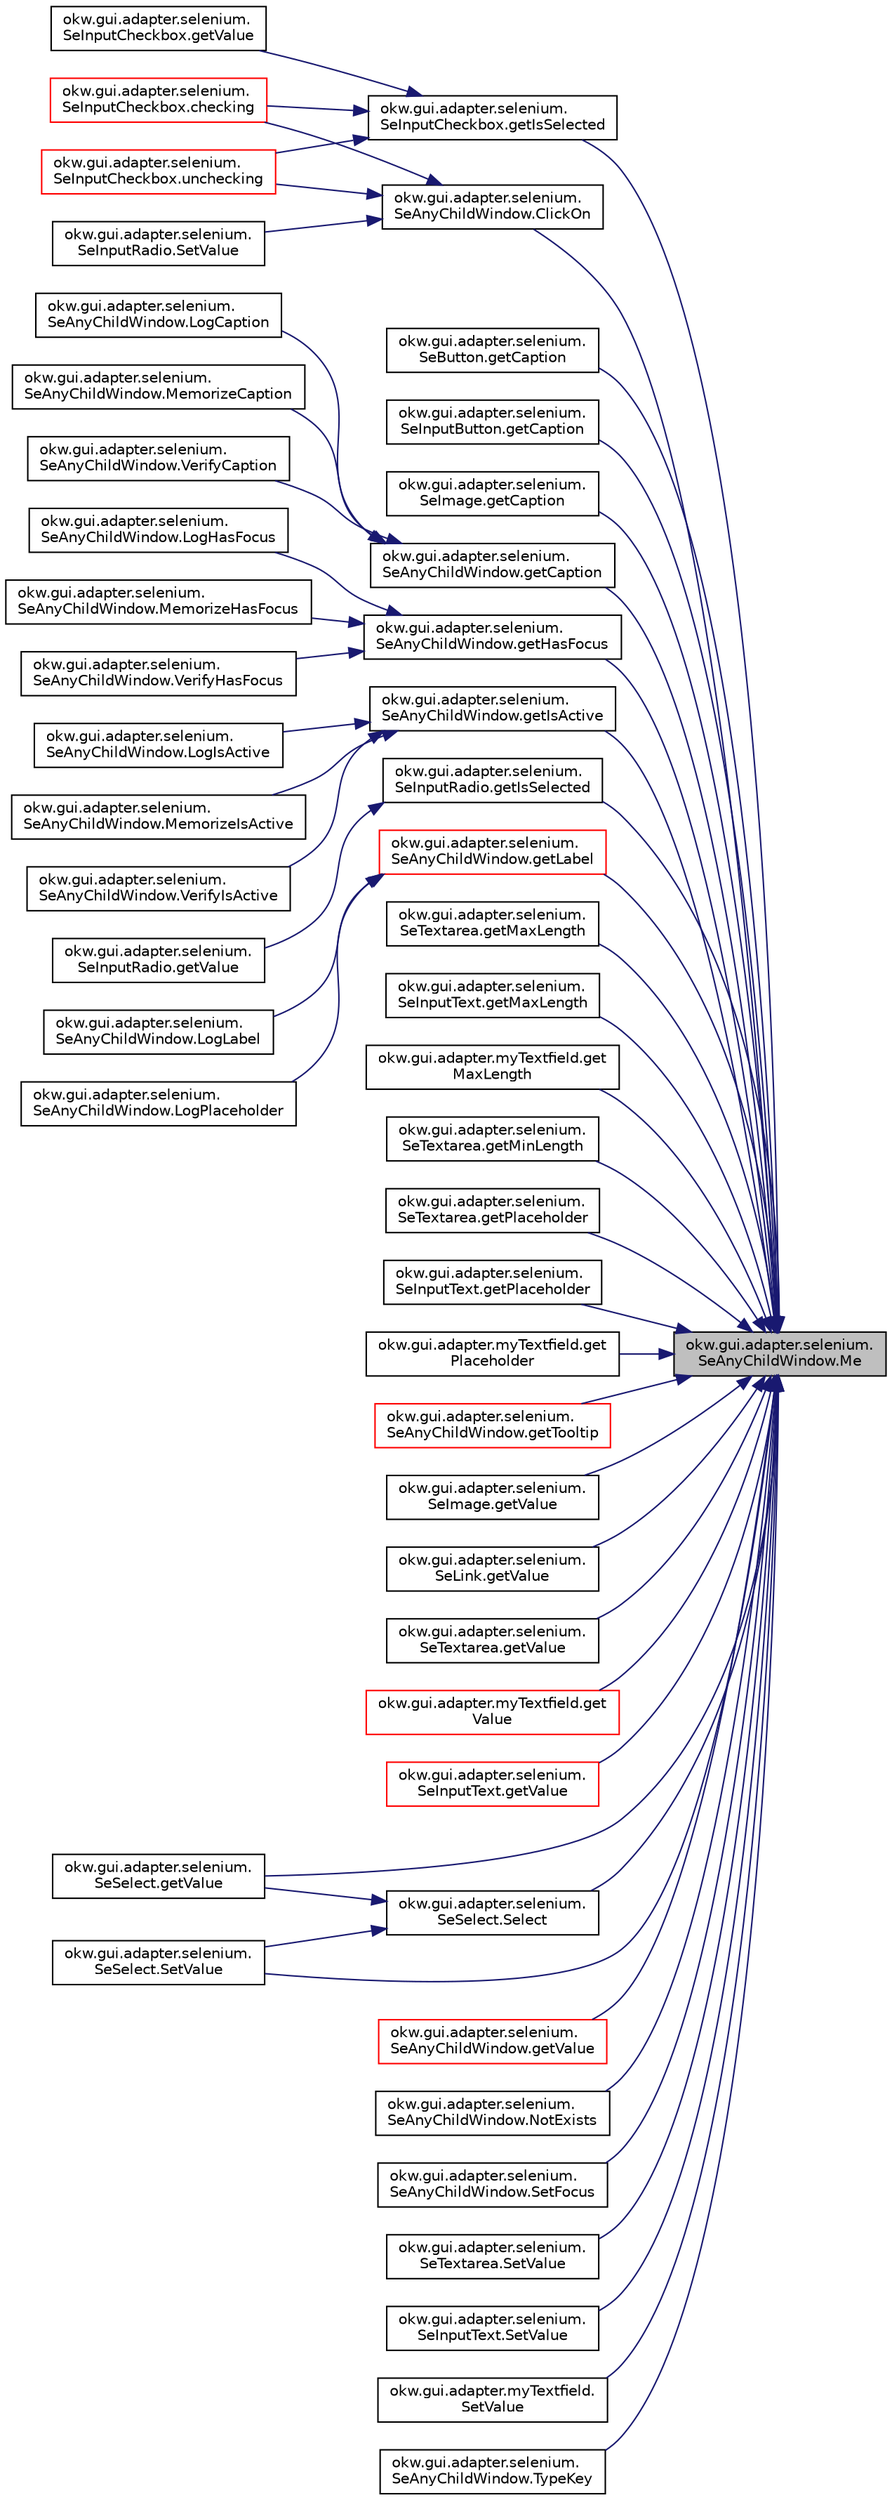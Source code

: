 digraph "okw.gui.adapter.selenium.SeAnyChildWindow.Me"
{
 // INTERACTIVE_SVG=YES
 // LATEX_PDF_SIZE
  edge [fontname="Helvetica",fontsize="10",labelfontname="Helvetica",labelfontsize="10"];
  node [fontname="Helvetica",fontsize="10",shape=record];
  rankdir="RL";
  Node1 [label="okw.gui.adapter.selenium.\lSeAnyChildWindow.Me",height=0.2,width=0.4,color="black", fillcolor="grey75", style="filled", fontcolor="black",tooltip="Ermittelt aus dem gegebenen Locator das DOM-Elelement, welches das Objekt representiert."];
  Node1 -> Node2 [dir="back",color="midnightblue",fontsize="10",style="solid",fontname="Helvetica"];
  Node2 [label="okw.gui.adapter.selenium.\lSeAnyChildWindow.ClickOn",height=0.2,width=0.4,color="black", fillcolor="white", style="filled",URL="$classokw_1_1gui_1_1adapter_1_1selenium_1_1_se_any_child_window.html#a16df325c8b8bb0e360ac9d9dbb50d91e",tooltip="Das ist die GUI-Adapter Methode, die durch das Schlüsselwort ClickOn( FN ) aufgerufen wird."];
  Node2 -> Node3 [dir="back",color="midnightblue",fontsize="10",style="solid",fontname="Helvetica"];
  Node3 [label="okw.gui.adapter.selenium.\lSeInputCheckbox.checking",height=0.2,width=0.4,color="red", fillcolor="white", style="filled",URL="$classokw_1_1gui_1_1adapter_1_1selenium_1_1_se_input_checkbox.html#ab998b0c6ae99303c050c6a7fe417dd6d",tooltip="Method verlässt die Checkbox immer angehakt, egal ob diese vorher angehakt war oder nicht."];
  Node2 -> Node6 [dir="back",color="midnightblue",fontsize="10",style="solid",fontname="Helvetica"];
  Node6 [label="okw.gui.adapter.selenium.\lSeInputRadio.SetValue",height=0.2,width=0.4,color="black", fillcolor="white", style="filled",URL="$classokw_1_1gui_1_1adapter_1_1selenium_1_1_se_input_radio.html#a7dce83be09a4af05f50b0e74aa9d27f7",tooltip="Ein SeInputButton IstkeinMenüobject! -> OKWFrameObjectMethodNotImplemented Auslösen!"];
  Node2 -> Node7 [dir="back",color="midnightblue",fontsize="10",style="solid",fontname="Helvetica"];
  Node7 [label="okw.gui.adapter.selenium.\lSeInputCheckbox.unchecking",height=0.2,width=0.4,color="red", fillcolor="white", style="filled",URL="$classokw_1_1gui_1_1adapter_1_1selenium_1_1_se_input_checkbox.html#a9b2cd5dc1001157dcf168acb76779b6f",tooltip="Method verlässt die Checkbox immer unangehakt, egal ob sie vorher angehakt war oder nicht."];
  Node1 -> Node8 [dir="back",color="midnightblue",fontsize="10",style="solid",fontname="Helvetica"];
  Node8 [label="okw.gui.adapter.selenium.\lSeButton.getCaption",height=0.2,width=0.4,color="black", fillcolor="white", style="filled",URL="$classokw_1_1gui_1_1adapter_1_1selenium_1_1_se_button.html#a4d658a6f764e2983da35ea25ee9c2412",tooltip="Ermittelt den textuellen Inhalt der Caption/Überschrift des Objektes."];
  Node1 -> Node9 [dir="back",color="midnightblue",fontsize="10",style="solid",fontname="Helvetica"];
  Node9 [label="okw.gui.adapter.selenium.\lSeInputButton.getCaption",height=0.2,width=0.4,color="black", fillcolor="white", style="filled",URL="$classokw_1_1gui_1_1adapter_1_1selenium_1_1_se_input_button.html#a3c2c309651daf767e1941b2b30d3fea5",tooltip="Ermittelt den textuellen Inhalt der Caption/Überschrift des Objektes."];
  Node1 -> Node10 [dir="back",color="midnightblue",fontsize="10",style="solid",fontname="Helvetica"];
  Node10 [label="okw.gui.adapter.selenium.\lSeImage.getCaption",height=0.2,width=0.4,color="black", fillcolor="white", style="filled",URL="$classokw_1_1gui_1_1adapter_1_1selenium_1_1_se_image.html#a44980a47d966e4bfd206ae5d5ac4399c",tooltip="Ermittelt den textuellen Inhalt der Caption."];
  Node1 -> Node11 [dir="back",color="midnightblue",fontsize="10",style="solid",fontname="Helvetica"];
  Node11 [label="okw.gui.adapter.selenium.\lSeAnyChildWindow.getCaption",height=0.2,width=0.4,color="black", fillcolor="white", style="filled",URL="$classokw_1_1gui_1_1adapter_1_1selenium_1_1_se_any_child_window.html#a6dbc784267dbac3feef5e421ece9aced",tooltip="Ermittelt den textuellen Inhalt der Überschrift eines HTML-Tags anhand des Attributee \"textContent\"."];
  Node11 -> Node12 [dir="back",color="midnightblue",fontsize="10",style="solid",fontname="Helvetica"];
  Node12 [label="okw.gui.adapter.selenium.\lSeAnyChildWindow.LogCaption",height=0.2,width=0.4,color="black", fillcolor="white", style="filled",URL="$classokw_1_1gui_1_1adapter_1_1selenium_1_1_se_any_child_window.html#a92bd154bf0387bd4044fb9065d8b6113",tooltip="Das ist die GUI-Adapter Methode, die durch das Schlüsselwort LogCaption( FN, ExpVal ) aufgerufen wird..."];
  Node11 -> Node13 [dir="back",color="midnightblue",fontsize="10",style="solid",fontname="Helvetica"];
  Node13 [label="okw.gui.adapter.selenium.\lSeAnyChildWindow.MemorizeCaption",height=0.2,width=0.4,color="black", fillcolor="white", style="filled",URL="$classokw_1_1gui_1_1adapter_1_1selenium_1_1_se_any_child_window.html#a414b8352e88e27441e9d846d8df55582",tooltip="Das ist die GUI-Adapter Methode, die durch das Schlüsselwort MemorizeCaption( FN, MemKey ) aufgerufen..."];
  Node11 -> Node14 [dir="back",color="midnightblue",fontsize="10",style="solid",fontname="Helvetica"];
  Node14 [label="okw.gui.adapter.selenium.\lSeAnyChildWindow.VerifyCaption",height=0.2,width=0.4,color="black", fillcolor="white", style="filled",URL="$classokw_1_1gui_1_1adapter_1_1selenium_1_1_se_any_child_window.html#adb0bc830a5de2ff25a9ea84a80e83c6a",tooltip="Ermittelt den textuellen Inhalt des ToolTips."];
  Node1 -> Node15 [dir="back",color="midnightblue",fontsize="10",style="solid",fontname="Helvetica"];
  Node15 [label="okw.gui.adapter.selenium.\lSeAnyChildWindow.getHasFocus",height=0.2,width=0.4,color="black", fillcolor="white", style="filled",URL="$classokw_1_1gui_1_1adapter_1_1selenium_1_1_se_any_child_window.html#a3dd9beab770c688211a9244ce308505c",tooltip="Methode liefert den aktuellen Zustand Wert des Focus."];
  Node15 -> Node16 [dir="back",color="midnightblue",fontsize="10",style="solid",fontname="Helvetica"];
  Node16 [label="okw.gui.adapter.selenium.\lSeAnyChildWindow.LogHasFocus",height=0.2,width=0.4,color="black", fillcolor="white", style="filled",URL="$classokw_1_1gui_1_1adapter_1_1selenium_1_1_se_any_child_window.html#a4b2c518a6da93a0960fed6da1cba688c",tooltip="Das ist die GUI-Adapter Methode, die durch das Schlüsselwort refLogHasFocus aufgerufen wird."];
  Node15 -> Node17 [dir="back",color="midnightblue",fontsize="10",style="solid",fontname="Helvetica"];
  Node17 [label="okw.gui.adapter.selenium.\lSeAnyChildWindow.MemorizeHasFocus",height=0.2,width=0.4,color="black", fillcolor="white", style="filled",URL="$classokw_1_1gui_1_1adapter_1_1selenium_1_1_se_any_child_window.html#a584bd499ca9b87b864c662303c02787a",tooltip="Das ist die GUI-Adapter Methode, die durch das Schlüsselwort refMemorizeHasFocus aufgerufen wird."];
  Node15 -> Node18 [dir="back",color="midnightblue",fontsize="10",style="solid",fontname="Helvetica"];
  Node18 [label="okw.gui.adapter.selenium.\lSeAnyChildWindow.VerifyHasFocus",height=0.2,width=0.4,color="black", fillcolor="white", style="filled",URL="$classokw_1_1gui_1_1adapter_1_1selenium_1_1_se_any_child_window.html#a6216158314b8256477ea97c2393d2015",tooltip="Ermittelt ob das GUI-Objekt den Fokus hat."];
  Node1 -> Node19 [dir="back",color="midnightblue",fontsize="10",style="solid",fontname="Helvetica"];
  Node19 [label="okw.gui.adapter.selenium.\lSeAnyChildWindow.getIsActive",height=0.2,width=0.4,color="black", fillcolor="white", style="filled",URL="$classokw_1_1gui_1_1adapter_1_1selenium_1_1_se_any_child_window.html#ad645cfa0e917477adffe133b1d3371d5",tooltip="Ermittelt, ob das aktuellen Objekt aktiv ist."];
  Node19 -> Node20 [dir="back",color="midnightblue",fontsize="10",style="solid",fontname="Helvetica"];
  Node20 [label="okw.gui.adapter.selenium.\lSeAnyChildWindow.LogIsActive",height=0.2,width=0.4,color="black", fillcolor="white", style="filled",URL="$classokw_1_1gui_1_1adapter_1_1selenium_1_1_se_any_child_window.html#a2d019b7624f7ebc2714d0eb995623f58",tooltip="Das ist die GUI-Adapter Methode, die durch das Schlüsselwort refLogIsActive aufgerufen wird."];
  Node19 -> Node21 [dir="back",color="midnightblue",fontsize="10",style="solid",fontname="Helvetica"];
  Node21 [label="okw.gui.adapter.selenium.\lSeAnyChildWindow.MemorizeIsActive",height=0.2,width=0.4,color="black", fillcolor="white", style="filled",URL="$classokw_1_1gui_1_1adapter_1_1selenium_1_1_se_any_child_window.html#a2b1293256c4b07b0d3586101478df743",tooltip="Das ist die GUI-Adapter Methode, die durch das Schlüsselwort refMemorizeIsActive aufgerufen wird."];
  Node19 -> Node22 [dir="back",color="midnightblue",fontsize="10",style="solid",fontname="Helvetica"];
  Node22 [label="okw.gui.adapter.selenium.\lSeAnyChildWindow.VerifyIsActive",height=0.2,width=0.4,color="black", fillcolor="white", style="filled",URL="$classokw_1_1gui_1_1adapter_1_1selenium_1_1_se_any_child_window.html#ad43f179cd90bda6ef736ac80ff4dcdac",tooltip="Ermittelt/Prüft, ob das aktuelle Objekt aktiv ist."];
  Node1 -> Node23 [dir="back",color="midnightblue",fontsize="10",style="solid",fontname="Helvetica"];
  Node23 [label="okw.gui.adapter.selenium.\lSeInputCheckbox.getIsSelected",height=0.2,width=0.4,color="black", fillcolor="white", style="filled",URL="$classokw_1_1gui_1_1adapter_1_1selenium_1_1_se_input_checkbox.html#aa5351c44da27a9f8c63ccd0315922c82",tooltip="Method liefert den aktuellen Zustand der Checkbox, \"angehakt\" oder \"nicht angehakt\"."];
  Node23 -> Node3 [dir="back",color="midnightblue",fontsize="10",style="solid",fontname="Helvetica"];
  Node23 -> Node24 [dir="back",color="midnightblue",fontsize="10",style="solid",fontname="Helvetica"];
  Node24 [label="okw.gui.adapter.selenium.\lSeInputCheckbox.getValue",height=0.2,width=0.4,color="black", fillcolor="white", style="filled",URL="$classokw_1_1gui_1_1adapter_1_1selenium_1_1_se_input_checkbox.html#a19bd403031cbdc003823a7b21c0cf12e",tooltip="Ermittelt/holt den aktuellen Wert der CheckBox."];
  Node23 -> Node7 [dir="back",color="midnightblue",fontsize="10",style="solid",fontname="Helvetica"];
  Node1 -> Node25 [dir="back",color="midnightblue",fontsize="10",style="solid",fontname="Helvetica"];
  Node25 [label="okw.gui.adapter.selenium.\lSeInputRadio.getIsSelected",height=0.2,width=0.4,color="black", fillcolor="white", style="filled",URL="$classokw_1_1gui_1_1adapter_1_1selenium_1_1_se_input_radio.html#a2bdc045186dd1244133cf6edaa2d45f1",tooltip="Method liefert den aktuellen Zustand des RadioButtons, ausgewählt oder nicht."];
  Node25 -> Node26 [dir="back",color="midnightblue",fontsize="10",style="solid",fontname="Helvetica"];
  Node26 [label="okw.gui.adapter.selenium.\lSeInputRadio.getValue",height=0.2,width=0.4,color="black", fillcolor="white", style="filled",URL="$classokw_1_1gui_1_1adapter_1_1selenium_1_1_se_input_radio.html#a065bf42fe3ac6802ebac1bb25099e89a",tooltip="Ermittelt den aktuellen Wert des RadioButtons."];
  Node1 -> Node27 [dir="back",color="midnightblue",fontsize="10",style="solid",fontname="Helvetica"];
  Node27 [label="okw.gui.adapter.selenium.\lSeAnyChildWindow.getLabel",height=0.2,width=0.4,color="red", fillcolor="white", style="filled",URL="$classokw_1_1gui_1_1adapter_1_1selenium_1_1_se_any_child_window.html#a51e404fc0a53a8de7803e22f201f6b23",tooltip="Ermittelt den textuellen Inhalt des Labels."];
  Node27 -> Node28 [dir="back",color="midnightblue",fontsize="10",style="solid",fontname="Helvetica"];
  Node28 [label="okw.gui.adapter.selenium.\lSeAnyChildWindow.LogLabel",height=0.2,width=0.4,color="black", fillcolor="white", style="filled",URL="$classokw_1_1gui_1_1adapter_1_1selenium_1_1_se_any_child_window.html#ae2b4f85d72988ba0d20ea7763e692c9e",tooltip="Das ist die GUI-Adapter Methode, die durch das Schlüsselwort refLogLabel aufgerufen wird."];
  Node27 -> Node29 [dir="back",color="midnightblue",fontsize="10",style="solid",fontname="Helvetica"];
  Node29 [label="okw.gui.adapter.selenium.\lSeAnyChildWindow.LogPlaceholder",height=0.2,width=0.4,color="black", fillcolor="white", style="filled",URL="$classokw_1_1gui_1_1adapter_1_1selenium_1_1_se_any_child_window.html#ab600bd5adb87483eaf4aef3f0bc1f11a",tooltip="Das ist die GUI-Adapter Methode, die durch das Schlüsselwort refLogPlaceholder aufgerufen wird."];
  Node1 -> Node32 [dir="back",color="midnightblue",fontsize="10",style="solid",fontname="Helvetica"];
  Node32 [label="okw.gui.adapter.selenium.\lSeTextarea.getMaxLength",height=0.2,width=0.4,color="black", fillcolor="white", style="filled",URL="$classokw_1_1gui_1_1adapter_1_1selenium_1_1_se_textarea.html#afaa32280a8c58363ab177c08ea32a219",tooltip="Ermittelt den textuellen Inhalt des Labels."];
  Node1 -> Node33 [dir="back",color="midnightblue",fontsize="10",style="solid",fontname="Helvetica"];
  Node33 [label="okw.gui.adapter.selenium.\lSeInputText.getMaxLength",height=0.2,width=0.4,color="black", fillcolor="white", style="filled",URL="$classokw_1_1gui_1_1adapter_1_1selenium_1_1_se_input_text.html#abcef45ee901b75771500defc871ecea9",tooltip="Ermittelt den textuellen Inhalt des Labels."];
  Node1 -> Node34 [dir="back",color="midnightblue",fontsize="10",style="solid",fontname="Helvetica"];
  Node34 [label="okw.gui.adapter.myTextfield.get\lMaxLength",height=0.2,width=0.4,color="black", fillcolor="white", style="filled",URL="$classokw_1_1gui_1_1adapter_1_1my_textfield.html#afae430d5df39b490f3a544d7049884ac",tooltip="Ermittelt den textuellen Inhalt des Labels."];
  Node1 -> Node35 [dir="back",color="midnightblue",fontsize="10",style="solid",fontname="Helvetica"];
  Node35 [label="okw.gui.adapter.selenium.\lSeTextarea.getMinLength",height=0.2,width=0.4,color="black", fillcolor="white", style="filled",URL="$classokw_1_1gui_1_1adapter_1_1selenium_1_1_se_textarea.html#a01f75a5e0ba9fb8045a16dde6deee174",tooltip="Ermittelt den textuellen Inhalt des Labels."];
  Node1 -> Node36 [dir="back",color="midnightblue",fontsize="10",style="solid",fontname="Helvetica"];
  Node36 [label="okw.gui.adapter.selenium.\lSeTextarea.getPlaceholder",height=0.2,width=0.4,color="black", fillcolor="white", style="filled",URL="$classokw_1_1gui_1_1adapter_1_1selenium_1_1_se_textarea.html#a73235d1d4d3117f96ae91e60b0921553",tooltip="Liest den Placeholder des TextAere-Tags aus."];
  Node1 -> Node37 [dir="back",color="midnightblue",fontsize="10",style="solid",fontname="Helvetica"];
  Node37 [label="okw.gui.adapter.selenium.\lSeInputText.getPlaceholder",height=0.2,width=0.4,color="black", fillcolor="white", style="filled",URL="$classokw_1_1gui_1_1adapter_1_1selenium_1_1_se_input_text.html#a5ce4d66e798549b18635bf35c1c33917",tooltip="Liest den Placeholder des input-Tags aus."];
  Node1 -> Node38 [dir="back",color="midnightblue",fontsize="10",style="solid",fontname="Helvetica"];
  Node38 [label="okw.gui.adapter.myTextfield.get\lPlaceholder",height=0.2,width=0.4,color="black", fillcolor="white", style="filled",URL="$classokw_1_1gui_1_1adapter_1_1my_textfield.html#a802e9984479bae4fc79c864e323cfdbe",tooltip="Liest den Placeholder des input-Tags aus."];
  Node1 -> Node39 [dir="back",color="midnightblue",fontsize="10",style="solid",fontname="Helvetica"];
  Node39 [label="okw.gui.adapter.selenium.\lSeAnyChildWindow.getTooltip",height=0.2,width=0.4,color="red", fillcolor="white", style="filled",URL="$classokw_1_1gui_1_1adapter_1_1selenium_1_1_se_any_child_window.html#a1c887727f8411c769a24c90d8bde67a5",tooltip="Ermittelt den textuellen Inhalt des ToolTips."];
  Node1 -> Node43 [dir="back",color="midnightblue",fontsize="10",style="solid",fontname="Helvetica"];
  Node43 [label="okw.gui.adapter.selenium.\lSeImage.getValue",height=0.2,width=0.4,color="black", fillcolor="white", style="filled",URL="$classokw_1_1gui_1_1adapter_1_1selenium_1_1_se_image.html#a143118b7b3b0cc7788cbf7c9238bc68f",tooltip="Der Wert eines img ist der Wert des Attributtes src."];
  Node1 -> Node44 [dir="back",color="midnightblue",fontsize="10",style="solid",fontname="Helvetica"];
  Node44 [label="okw.gui.adapter.selenium.\lSeLink.getValue",height=0.2,width=0.4,color="black", fillcolor="white", style="filled",URL="$classokw_1_1gui_1_1adapter_1_1selenium_1_1_se_link.html#a5f07ff01898f066115ea23d3bcc10fd3",tooltip="Der Wert eines Linkes ist das Ziel des Linkes, also das Attribut href des HTML-Linkes."];
  Node1 -> Node45 [dir="back",color="midnightblue",fontsize="10",style="solid",fontname="Helvetica"];
  Node45 [label="okw.gui.adapter.selenium.\lSeTextarea.getValue",height=0.2,width=0.4,color="black", fillcolor="white", style="filled",URL="$classokw_1_1gui_1_1adapter_1_1selenium_1_1_se_textarea.html#a144e35802cf11c6b714bf8513691cc22",tooltip="Ermittelt den textuellen Inhalt eines Textfeldes."];
  Node1 -> Node46 [dir="back",color="midnightblue",fontsize="10",style="solid",fontname="Helvetica"];
  Node46 [label="okw.gui.adapter.myTextfield.get\lValue",height=0.2,width=0.4,color="red", fillcolor="white", style="filled",URL="$classokw_1_1gui_1_1adapter_1_1my_textfield.html#a58dfc48e2ff1aafaaabaa0e605a22a8f",tooltip="Ermittelt den Wert des Textfeldes, welches dem sichtbaren ."];
  Node1 -> Node48 [dir="back",color="midnightblue",fontsize="10",style="solid",fontname="Helvetica"];
  Node48 [label="okw.gui.adapter.selenium.\lSeInputText.getValue",height=0.2,width=0.4,color="red", fillcolor="white", style="filled",URL="$classokw_1_1gui_1_1adapter_1_1selenium_1_1_se_input_text.html#aca62fc718d6636750d210014eb6244d2",tooltip="Ermittelt den Wert des Textfeldes, welches dem sichtbaren ."];
  Node1 -> Node50 [dir="back",color="midnightblue",fontsize="10",style="solid",fontname="Helvetica"];
  Node50 [label="okw.gui.adapter.selenium.\lSeSelect.getValue",height=0.2,width=0.4,color="black", fillcolor="white", style="filled",URL="$classokw_1_1gui_1_1adapter_1_1selenium_1_1_se_select.html#a9b794180edef1f6d5d11cad9f6e7e136",tooltip="Holt die aktuell ausgewählten Werte aus der ListBox."];
  Node1 -> Node51 [dir="back",color="midnightblue",fontsize="10",style="solid",fontname="Helvetica"];
  Node51 [label="okw.gui.adapter.selenium.\lSeAnyChildWindow.getValue",height=0.2,width=0.4,color="red", fillcolor="white", style="filled",URL="$classokw_1_1gui_1_1adapter_1_1selenium_1_1_se_any_child_window.html#a2fcad47248d5e447d9b3cb29a933b8df",tooltip="Liest den aktuellen sichtbaren Wert/Text des HTML-Tags aus."];
  Node1 -> Node55 [dir="back",color="midnightblue",fontsize="10",style="solid",fontname="Helvetica"];
  Node55 [label="okw.gui.adapter.selenium.\lSeAnyChildWindow.NotExists",height=0.2,width=0.4,color="black", fillcolor="white", style="filled",URL="$classokw_1_1gui_1_1adapter_1_1selenium_1_1_se_any_child_window.html#a3bac3a56e303599b56c3a1b254d19a84",tooltip="Prüft die nicht Existenz des aktuellen Objektes."];
  Node1 -> Node56 [dir="back",color="midnightblue",fontsize="10",style="solid",fontname="Helvetica"];
  Node56 [label="okw.gui.adapter.selenium.\lSeSelect.Select",height=0.2,width=0.4,color="black", fillcolor="white", style="filled",URL="$classokw_1_1gui_1_1adapter_1_1selenium_1_1_se_select.html#afdad05e1d4413b4cdce12d38b67def23",tooltip="Methode wählt einen oder mehrere Werte in einer ListBox aus."];
  Node56 -> Node50 [dir="back",color="midnightblue",fontsize="10",style="solid",fontname="Helvetica"];
  Node56 -> Node57 [dir="back",color="midnightblue",fontsize="10",style="solid",fontname="Helvetica"];
  Node57 [label="okw.gui.adapter.selenium.\lSeSelect.SetValue",height=0.2,width=0.4,color="black", fillcolor="white", style="filled",URL="$classokw_1_1gui_1_1adapter_1_1selenium_1_1_se_select.html#adadeaad5c5dbbe8c2f24e51a99de6012",tooltip="Methode setzt einen oder mehrere Werte in einer ListBox."];
  Node1 -> Node58 [dir="back",color="midnightblue",fontsize="10",style="solid",fontname="Helvetica"];
  Node58 [label="okw.gui.adapter.selenium.\lSeAnyChildWindow.SetFocus",height=0.2,width=0.4,color="black", fillcolor="white", style="filled",URL="$classokw_1_1gui_1_1adapter_1_1selenium_1_1_se_any_child_window.html#a0b446a5c7e2e308a3e03450f5a31e510",tooltip="Setzt den Focus auf das Objekt."];
  Node1 -> Node57 [dir="back",color="midnightblue",fontsize="10",style="solid",fontname="Helvetica"];
  Node1 -> Node59 [dir="back",color="midnightblue",fontsize="10",style="solid",fontname="Helvetica"];
  Node59 [label="okw.gui.adapter.selenium.\lSeTextarea.SetValue",height=0.2,width=0.4,color="black", fillcolor="white", style="filled",URL="$classokw_1_1gui_1_1adapter_1_1selenium_1_1_se_textarea.html#aa9f8884c932bcb113d2392ca5444e111",tooltip=" "];
  Node1 -> Node60 [dir="back",color="midnightblue",fontsize="10",style="solid",fontname="Helvetica"];
  Node60 [label="okw.gui.adapter.selenium.\lSeInputText.SetValue",height=0.2,width=0.4,color="black", fillcolor="white", style="filled",URL="$classokw_1_1gui_1_1adapter_1_1selenium_1_1_se_input_text.html#ad8c33e44105dbec888046b752475aaa8",tooltip=" "];
  Node1 -> Node61 [dir="back",color="midnightblue",fontsize="10",style="solid",fontname="Helvetica"];
  Node61 [label="okw.gui.adapter.myTextfield.\lSetValue",height=0.2,width=0.4,color="black", fillcolor="white", style="filled",URL="$classokw_1_1gui_1_1adapter_1_1my_textfield.html#a01e381b88ca13bdf4223be7be898437c",tooltip=" "];
  Node1 -> Node62 [dir="back",color="midnightblue",fontsize="10",style="solid",fontname="Helvetica"];
  Node62 [label="okw.gui.adapter.selenium.\lSeAnyChildWindow.TypeKey",height=0.2,width=0.4,color="black", fillcolor="white", style="filled",URL="$classokw_1_1gui_1_1adapter_1_1selenium_1_1_se_any_child_window.html#ab048c55c3dbbdbdddfabe5cfffb1d889",tooltip="Tastatureingabe in das aktuelle Objekt."];
}
